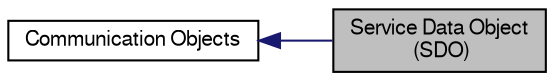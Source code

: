 digraph "Service Data Object (SDO)"
{
  edge [fontname="FreeSans",fontsize="10",labelfontname="FreeSans",labelfontsize="10"];
  node [fontname="FreeSans",fontsize="10",shape=record];
  rankdir=LR;
  Node0 [label="Service Data Object\l (SDO)",height=0.2,width=0.4,color="black", fillcolor="grey75", style="filled" fontcolor="black"];
  Node1 [label="Communication Objects",height=0.2,width=0.4,color="black", fillcolor="white", style="filled",URL="$group__comobj.html"];
  Node1->Node0 [shape=plaintext, color="midnightblue", dir="back", style="solid"];
}
